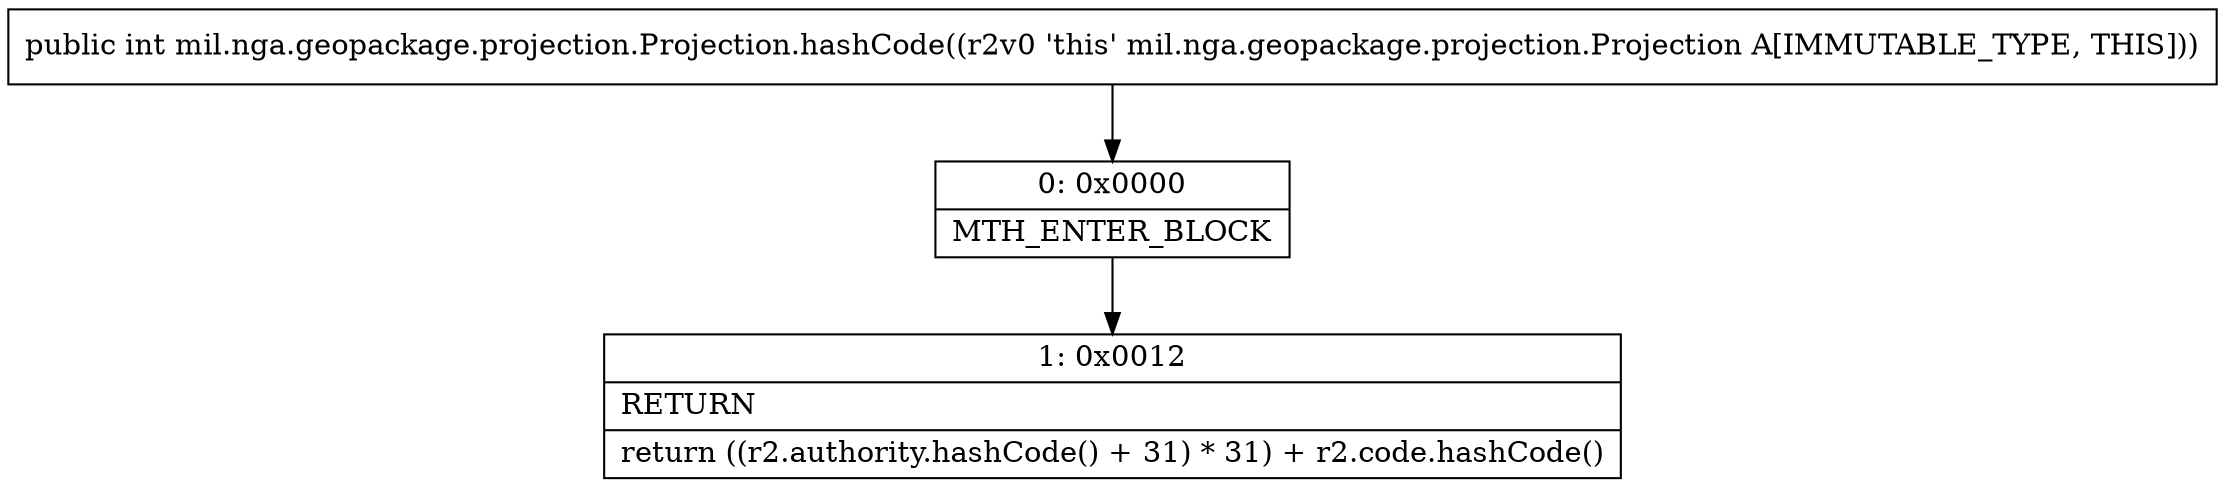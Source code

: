 digraph "CFG formil.nga.geopackage.projection.Projection.hashCode()I" {
Node_0 [shape=record,label="{0\:\ 0x0000|MTH_ENTER_BLOCK\l}"];
Node_1 [shape=record,label="{1\:\ 0x0012|RETURN\l|return ((r2.authority.hashCode() + 31) * 31) + r2.code.hashCode()\l}"];
MethodNode[shape=record,label="{public int mil.nga.geopackage.projection.Projection.hashCode((r2v0 'this' mil.nga.geopackage.projection.Projection A[IMMUTABLE_TYPE, THIS])) }"];
MethodNode -> Node_0;
Node_0 -> Node_1;
}

